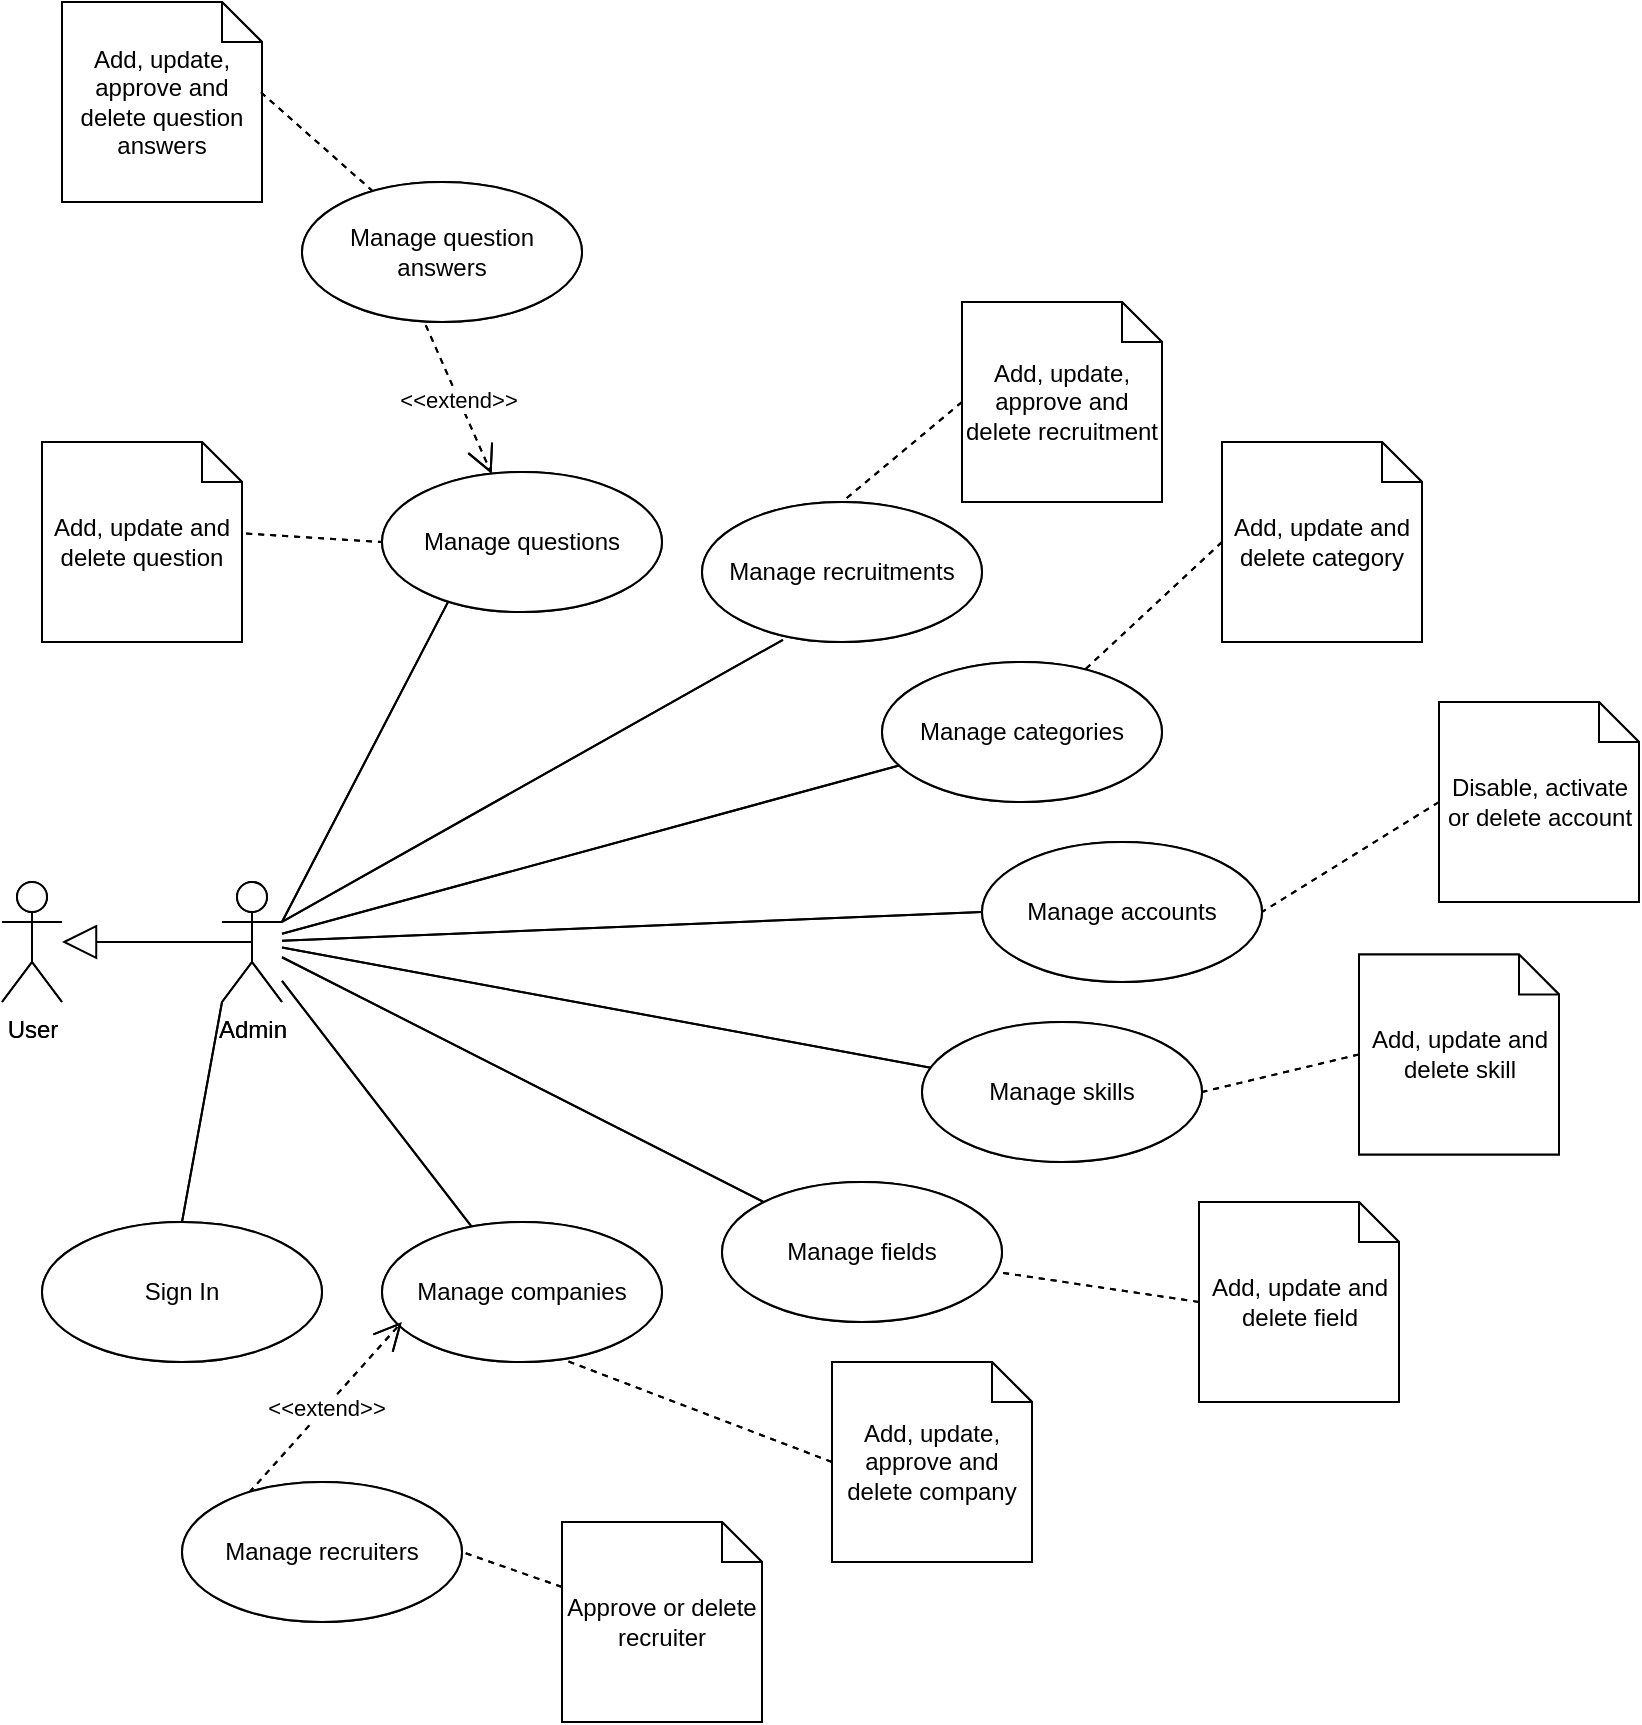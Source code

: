 <mxfile version="20.5.1" type="device"><diagram id="QziAdt5WVrb_t3RYJam0" name="Page-1"><mxGraphModel dx="1218" dy="1865" grid="0" gridSize="10" guides="1" tooltips="1" connect="1" arrows="1" fold="1" page="1" pageScale="1" pageWidth="850" pageHeight="1100" math="0" shadow="0"><root><mxCell id="0"/><mxCell id="1" parent="0"/><mxCell id="3h5Fq2G_cyofidB1cayr-1" value="Admin" style="shape=umlActor;verticalLabelPosition=bottom;verticalAlign=top;html=1;outlineConnect=0;" parent="1" vertex="1"><mxGeometry x="120" y="230" width="30" height="60" as="geometry"/></mxCell><mxCell id="3h5Fq2G_cyofidB1cayr-2" value="Manage questions" style="ellipse;whiteSpace=wrap;html=1;" parent="1" vertex="1"><mxGeometry x="200" y="25" width="140" height="70" as="geometry"/></mxCell><mxCell id="3h5Fq2G_cyofidB1cayr-3" value="Manage recruitments" style="ellipse;whiteSpace=wrap;html=1;" parent="1" vertex="1"><mxGeometry x="360" y="40" width="140" height="70" as="geometry"/></mxCell><mxCell id="3h5Fq2G_cyofidB1cayr-4" value="Manage categories" style="ellipse;whiteSpace=wrap;html=1;" parent="1" vertex="1"><mxGeometry x="450" y="120" width="140" height="70" as="geometry"/></mxCell><mxCell id="3h5Fq2G_cyofidB1cayr-5" value="Manage accounts" style="ellipse;whiteSpace=wrap;html=1;" parent="1" vertex="1"><mxGeometry x="500" y="210" width="140" height="70" as="geometry"/></mxCell><mxCell id="3h5Fq2G_cyofidB1cayr-6" value="Manage skills" style="ellipse;whiteSpace=wrap;html=1;" parent="1" vertex="1"><mxGeometry x="470" y="300" width="140" height="70" as="geometry"/></mxCell><mxCell id="3h5Fq2G_cyofidB1cayr-7" value="Manage fields" style="ellipse;whiteSpace=wrap;html=1;" parent="1" vertex="1"><mxGeometry x="370" y="380" width="140" height="70" as="geometry"/></mxCell><mxCell id="3h5Fq2G_cyofidB1cayr-8" value="Manage companies" style="ellipse;whiteSpace=wrap;html=1;" parent="1" vertex="1"><mxGeometry x="200" y="400" width="140" height="70" as="geometry"/></mxCell><mxCell id="3h5Fq2G_cyofidB1cayr-10" value="" style="endArrow=none;html=1;rounded=0;entryX=0.235;entryY=0.931;entryDx=0;entryDy=0;entryPerimeter=0;exitX=1;exitY=0.333;exitDx=0;exitDy=0;exitPerimeter=0;" parent="1" source="3h5Fq2G_cyofidB1cayr-1" target="3h5Fq2G_cyofidB1cayr-2" edge="1"><mxGeometry width="50" height="50" relative="1" as="geometry"><mxPoint x="230" y="220" as="sourcePoint"/><mxPoint x="280" y="170" as="targetPoint"/></mxGeometry></mxCell><mxCell id="3h5Fq2G_cyofidB1cayr-11" value="" style="endArrow=none;html=1;rounded=0;entryX=0.289;entryY=0.984;entryDx=0;entryDy=0;entryPerimeter=0;exitX=1;exitY=0.333;exitDx=0;exitDy=0;exitPerimeter=0;" parent="1" source="3h5Fq2G_cyofidB1cayr-1" target="3h5Fq2G_cyofidB1cayr-3" edge="1"><mxGeometry width="50" height="50" relative="1" as="geometry"><mxPoint x="160" y="250" as="sourcePoint"/><mxPoint x="242.9" y="95.17" as="targetPoint"/></mxGeometry></mxCell><mxCell id="3h5Fq2G_cyofidB1cayr-12" value="" style="endArrow=none;html=1;rounded=0;" parent="1" source="3h5Fq2G_cyofidB1cayr-1" target="3h5Fq2G_cyofidB1cayr-4" edge="1"><mxGeometry width="50" height="50" relative="1" as="geometry"><mxPoint x="170" y="260" as="sourcePoint"/><mxPoint x="410.46" y="118.88" as="targetPoint"/></mxGeometry></mxCell><mxCell id="3h5Fq2G_cyofidB1cayr-13" value="" style="endArrow=none;html=1;rounded=0;entryX=0;entryY=0.5;entryDx=0;entryDy=0;" parent="1" source="3h5Fq2G_cyofidB1cayr-1" target="3h5Fq2G_cyofidB1cayr-5" edge="1"><mxGeometry width="50" height="50" relative="1" as="geometry"><mxPoint x="170" y="260" as="sourcePoint"/><mxPoint x="470.444" y="183.392" as="targetPoint"/></mxGeometry></mxCell><mxCell id="3h5Fq2G_cyofidB1cayr-14" value="" style="endArrow=none;html=1;rounded=0;" parent="1" source="3h5Fq2G_cyofidB1cayr-1" target="3h5Fq2G_cyofidB1cayr-6" edge="1"><mxGeometry width="50" height="50" relative="1" as="geometry"><mxPoint x="170" y="270" as="sourcePoint"/><mxPoint x="510" y="255" as="targetPoint"/></mxGeometry></mxCell><mxCell id="3h5Fq2G_cyofidB1cayr-15" value="" style="endArrow=none;html=1;rounded=0;" parent="1" source="3h5Fq2G_cyofidB1cayr-1" target="3h5Fq2G_cyofidB1cayr-7" edge="1"><mxGeometry width="50" height="50" relative="1" as="geometry"><mxPoint x="170" y="280" as="sourcePoint"/><mxPoint x="483.399" y="334.226" as="targetPoint"/></mxGeometry></mxCell><mxCell id="3h5Fq2G_cyofidB1cayr-16" value="" style="endArrow=none;html=1;rounded=0;" parent="1" source="3h5Fq2G_cyofidB1cayr-1" target="3h5Fq2G_cyofidB1cayr-8" edge="1"><mxGeometry width="50" height="50" relative="1" as="geometry"><mxPoint x="170" y="290" as="sourcePoint"/><mxPoint x="402.606" y="399.242" as="targetPoint"/></mxGeometry></mxCell><mxCell id="3h5Fq2G_cyofidB1cayr-17" value="Sign In" style="ellipse;whiteSpace=wrap;html=1;" parent="1" vertex="1"><mxGeometry x="30" y="400" width="140" height="70" as="geometry"/></mxCell><mxCell id="3h5Fq2G_cyofidB1cayr-18" value="" style="endArrow=none;html=1;rounded=0;entryX=0;entryY=1;entryDx=0;entryDy=0;entryPerimeter=0;exitX=0.5;exitY=0;exitDx=0;exitDy=0;" parent="1" source="3h5Fq2G_cyofidB1cayr-17" target="3h5Fq2G_cyofidB1cayr-1" edge="1"><mxGeometry width="50" height="50" relative="1" as="geometry"><mxPoint x="180" y="380" as="sourcePoint"/><mxPoint x="230" y="330" as="targetPoint"/></mxGeometry></mxCell><mxCell id="3h5Fq2G_cyofidB1cayr-19" value="&amp;lt;&amp;lt;extend&amp;gt;&amp;gt;" style="endArrow=open;endSize=12;dashed=1;html=1;rounded=0;entryX=0.071;entryY=0.714;entryDx=0;entryDy=0;entryPerimeter=0;exitX=0.24;exitY=0.075;exitDx=0;exitDy=0;exitPerimeter=0;" parent="1" source="3h5Fq2G_cyofidB1cayr-21" target="3h5Fq2G_cyofidB1cayr-8" edge="1"><mxGeometry width="160" relative="1" as="geometry"><mxPoint x="290" y="370" as="sourcePoint"/><mxPoint x="450" y="370" as="targetPoint"/></mxGeometry></mxCell><mxCell id="3h5Fq2G_cyofidB1cayr-21" value="Manage recruiters" style="ellipse;whiteSpace=wrap;html=1;" parent="1" vertex="1"><mxGeometry x="100" y="530" width="140" height="70" as="geometry"/></mxCell><mxCell id="3h5Fq2G_cyofidB1cayr-25" value="Add, update and delete question" style="shape=note;size=20;whiteSpace=wrap;html=1;" parent="1" vertex="1"><mxGeometry x="30" y="10" width="100" height="100" as="geometry"/></mxCell><mxCell id="3h5Fq2G_cyofidB1cayr-26" value="" style="endArrow=none;dashed=1;html=1;rounded=0;entryX=0;entryY=0.5;entryDx=0;entryDy=0;exitX=1.021;exitY=0.458;exitDx=0;exitDy=0;exitPerimeter=0;" parent="1" source="3h5Fq2G_cyofidB1cayr-25" target="3h5Fq2G_cyofidB1cayr-2" edge="1"><mxGeometry width="50" height="50" relative="1" as="geometry"><mxPoint x="300" y="240" as="sourcePoint"/><mxPoint x="350" y="190" as="targetPoint"/></mxGeometry></mxCell><mxCell id="3h5Fq2G_cyofidB1cayr-27" value="Add, update, approve and delete recruitment" style="shape=note;size=20;whiteSpace=wrap;html=1;" parent="1" vertex="1"><mxGeometry x="490" y="-60" width="100" height="100" as="geometry"/></mxCell><mxCell id="3h5Fq2G_cyofidB1cayr-28" value="" style="endArrow=none;dashed=1;html=1;rounded=0;entryX=0.5;entryY=0;entryDx=0;entryDy=0;exitX=0;exitY=0.5;exitDx=0;exitDy=0;exitPerimeter=0;" parent="1" source="3h5Fq2G_cyofidB1cayr-27" target="3h5Fq2G_cyofidB1cayr-3" edge="1"><mxGeometry width="50" height="50" relative="1" as="geometry"><mxPoint x="142.1" y="65.8" as="sourcePoint"/><mxPoint x="210" y="70" as="targetPoint"/></mxGeometry></mxCell><mxCell id="3h5Fq2G_cyofidB1cayr-29" value="Add, update and delete category" style="shape=note;size=20;whiteSpace=wrap;html=1;" parent="1" vertex="1"><mxGeometry x="620" y="10" width="100" height="100" as="geometry"/></mxCell><mxCell id="3h5Fq2G_cyofidB1cayr-30" value="" style="endArrow=none;dashed=1;html=1;rounded=0;entryX=0.725;entryY=0.054;entryDx=0;entryDy=0;exitX=0;exitY=0.5;exitDx=0;exitDy=0;exitPerimeter=0;entryPerimeter=0;" parent="1" source="3h5Fq2G_cyofidB1cayr-29" target="3h5Fq2G_cyofidB1cayr-4" edge="1"><mxGeometry width="50" height="50" relative="1" as="geometry"><mxPoint x="272.1" y="120.8" as="sourcePoint"/><mxPoint x="560" y="95" as="targetPoint"/></mxGeometry></mxCell><mxCell id="3h5Fq2G_cyofidB1cayr-31" value="Disable, activate or delete account" style="shape=note;size=20;whiteSpace=wrap;html=1;" parent="1" vertex="1"><mxGeometry x="728.5" y="140" width="100" height="100" as="geometry"/></mxCell><mxCell id="3h5Fq2G_cyofidB1cayr-32" value="" style="endArrow=none;dashed=1;html=1;rounded=0;entryX=1;entryY=0.5;entryDx=0;entryDy=0;exitX=0;exitY=0.5;exitDx=0;exitDy=0;exitPerimeter=0;" parent="1" source="3h5Fq2G_cyofidB1cayr-31" target="3h5Fq2G_cyofidB1cayr-5" edge="1"><mxGeometry width="50" height="50" relative="1" as="geometry"><mxPoint x="380.6" y="250.8" as="sourcePoint"/><mxPoint x="660" y="253.78" as="targetPoint"/></mxGeometry></mxCell><mxCell id="3h5Fq2G_cyofidB1cayr-33" value="Add, update and delete skill" style="shape=note;size=20;whiteSpace=wrap;html=1;" parent="1" vertex="1"><mxGeometry x="688.5" y="266.22" width="100" height="100" as="geometry"/></mxCell><mxCell id="3h5Fq2G_cyofidB1cayr-34" value="" style="endArrow=none;dashed=1;html=1;rounded=0;entryX=1;entryY=0.5;entryDx=0;entryDy=0;exitX=0;exitY=0.5;exitDx=0;exitDy=0;exitPerimeter=0;" parent="1" source="3h5Fq2G_cyofidB1cayr-33" target="3h5Fq2G_cyofidB1cayr-6" edge="1"><mxGeometry width="50" height="50" relative="1" as="geometry"><mxPoint x="340.6" y="377.02" as="sourcePoint"/><mxPoint x="620" y="380" as="targetPoint"/></mxGeometry></mxCell><mxCell id="3h5Fq2G_cyofidB1cayr-35" value="Add, update and delete field" style="shape=note;size=20;whiteSpace=wrap;html=1;" parent="1" vertex="1"><mxGeometry x="608.5" y="390" width="100" height="100" as="geometry"/></mxCell><mxCell id="3h5Fq2G_cyofidB1cayr-36" value="" style="endArrow=none;dashed=1;html=1;rounded=0;exitX=0;exitY=0.5;exitDx=0;exitDy=0;exitPerimeter=0;" parent="1" source="3h5Fq2G_cyofidB1cayr-35" target="3h5Fq2G_cyofidB1cayr-7" edge="1"><mxGeometry width="50" height="50" relative="1" as="geometry"><mxPoint x="260.6" y="500.8" as="sourcePoint"/><mxPoint x="540" y="503.78" as="targetPoint"/></mxGeometry></mxCell><mxCell id="3h5Fq2G_cyofidB1cayr-37" value="Add, update, approve and delete company" style="shape=note;size=20;whiteSpace=wrap;html=1;" parent="1" vertex="1"><mxGeometry x="425" y="470" width="100" height="100" as="geometry"/></mxCell><mxCell id="3h5Fq2G_cyofidB1cayr-38" value="" style="endArrow=none;dashed=1;html=1;rounded=0;exitX=0;exitY=0.5;exitDx=0;exitDy=0;exitPerimeter=0;entryX=0.659;entryY=0.991;entryDx=0;entryDy=0;entryPerimeter=0;" parent="1" source="3h5Fq2G_cyofidB1cayr-37" target="3h5Fq2G_cyofidB1cayr-8" edge="1"><mxGeometry width="50" height="50" relative="1" as="geometry"><mxPoint x="30.6" y="590.8" as="sourcePoint"/><mxPoint x="310" y="560" as="targetPoint"/></mxGeometry></mxCell><mxCell id="3h5Fq2G_cyofidB1cayr-39" value="Manage question answers" style="ellipse;whiteSpace=wrap;html=1;" parent="1" vertex="1"><mxGeometry x="160" y="-120" width="140" height="70" as="geometry"/></mxCell><mxCell id="3h5Fq2G_cyofidB1cayr-40" value="&amp;lt;&amp;lt;extend&amp;gt;&amp;gt;" style="endArrow=open;endSize=12;dashed=1;html=1;rounded=0;exitX=0.442;exitY=1.023;exitDx=0;exitDy=0;exitPerimeter=0;" parent="1" source="3h5Fq2G_cyofidB1cayr-39" target="3h5Fq2G_cyofidB1cayr-2" edge="1"><mxGeometry width="160" relative="1" as="geometry"><mxPoint x="160" y="130" as="sourcePoint"/><mxPoint x="520" y="250" as="targetPoint"/></mxGeometry></mxCell><mxCell id="mS2UamsCeixK_z0ehStC-1" value="Approve or delete recruiter" style="shape=note;size=20;whiteSpace=wrap;html=1;" parent="1" vertex="1"><mxGeometry x="290" y="550" width="100" height="100" as="geometry"/></mxCell><mxCell id="mS2UamsCeixK_z0ehStC-2" value="" style="endArrow=none;dashed=1;html=1;rounded=0;entryX=1;entryY=0.5;entryDx=0;entryDy=0;" parent="1" source="mS2UamsCeixK_z0ehStC-1" target="3h5Fq2G_cyofidB1cayr-21" edge="1"><mxGeometry width="50" height="50" relative="1" as="geometry"><mxPoint x="382.74" y="545.32" as="sourcePoint"/><mxPoint x="250" y="494.69" as="targetPoint"/></mxGeometry></mxCell><mxCell id="mS2UamsCeixK_z0ehStC-3" value="Add, update, approve and delete question answers" style="shape=note;size=20;whiteSpace=wrap;html=1;" parent="1" vertex="1"><mxGeometry x="40" y="-210" width="100" height="100" as="geometry"/></mxCell><mxCell id="mS2UamsCeixK_z0ehStC-4" value="" style="endArrow=none;dashed=1;html=1;rounded=0;exitX=0.994;exitY=0.451;exitDx=0;exitDy=0;exitPerimeter=0;" parent="1" source="mS2UamsCeixK_z0ehStC-3" target="3h5Fq2G_cyofidB1cayr-39" edge="1"><mxGeometry width="50" height="50" relative="1" as="geometry"><mxPoint x="172.1" y="-180.0" as="sourcePoint"/><mxPoint x="240" y="-175.8" as="targetPoint"/></mxGeometry></mxCell><mxCell id="2" style="edgeStyle=orthogonalEdgeStyle;rounded=0;orthogonalLoop=1;jettySize=auto;html=1;endArrow=block;endFill=0;endSize=15;exitX=0.5;exitY=0.5;exitDx=0;exitDy=0;exitPerimeter=0;" parent="1" source="3h5Fq2G_cyofidB1cayr-1" target="3" edge="1"><mxGeometry relative="1" as="geometry"><mxPoint x="25" y="190" as="sourcePoint"/></mxGeometry></mxCell><mxCell id="3" value="User" style="shape=umlActor;verticalLabelPosition=bottom;verticalAlign=top;html=1;" parent="1" vertex="1"><mxGeometry x="10" y="230" width="30" height="60" as="geometry"/></mxCell><mxCell id="ea8cbfTlM619tTb64vap-3" value="Admin" style="shape=umlActor;verticalLabelPosition=bottom;verticalAlign=top;html=1;outlineConnect=0;" vertex="1" parent="1"><mxGeometry x="120" y="230" width="30" height="60" as="geometry"/></mxCell><mxCell id="ea8cbfTlM619tTb64vap-4" value="Manage questions" style="ellipse;whiteSpace=wrap;html=1;" vertex="1" parent="1"><mxGeometry x="200" y="25" width="140" height="70" as="geometry"/></mxCell><mxCell id="ea8cbfTlM619tTb64vap-5" value="Manage recruitments" style="ellipse;whiteSpace=wrap;html=1;" vertex="1" parent="1"><mxGeometry x="360" y="40" width="140" height="70" as="geometry"/></mxCell><mxCell id="ea8cbfTlM619tTb64vap-6" value="Manage categories" style="ellipse;whiteSpace=wrap;html=1;" vertex="1" parent="1"><mxGeometry x="450" y="120" width="140" height="70" as="geometry"/></mxCell><mxCell id="ea8cbfTlM619tTb64vap-7" value="Manage accounts" style="ellipse;whiteSpace=wrap;html=1;" vertex="1" parent="1"><mxGeometry x="500" y="210" width="140" height="70" as="geometry"/></mxCell><mxCell id="ea8cbfTlM619tTb64vap-8" value="Manage skills" style="ellipse;whiteSpace=wrap;html=1;" vertex="1" parent="1"><mxGeometry x="470" y="300" width="140" height="70" as="geometry"/></mxCell><mxCell id="ea8cbfTlM619tTb64vap-9" value="Manage fields" style="ellipse;whiteSpace=wrap;html=1;" vertex="1" parent="1"><mxGeometry x="370" y="380" width="140" height="70" as="geometry"/></mxCell><mxCell id="ea8cbfTlM619tTb64vap-10" value="Manage companies" style="ellipse;whiteSpace=wrap;html=1;" vertex="1" parent="1"><mxGeometry x="200" y="400" width="140" height="70" as="geometry"/></mxCell><mxCell id="ea8cbfTlM619tTb64vap-11" value="" style="endArrow=none;html=1;rounded=0;entryX=0.235;entryY=0.931;entryDx=0;entryDy=0;entryPerimeter=0;exitX=1;exitY=0.333;exitDx=0;exitDy=0;exitPerimeter=0;" edge="1" parent="1" source="ea8cbfTlM619tTb64vap-3" target="ea8cbfTlM619tTb64vap-4"><mxGeometry width="50" height="50" relative="1" as="geometry"><mxPoint x="230" y="220" as="sourcePoint"/><mxPoint x="280" y="170" as="targetPoint"/></mxGeometry></mxCell><mxCell id="ea8cbfTlM619tTb64vap-12" value="" style="endArrow=none;html=1;rounded=0;entryX=0.289;entryY=0.984;entryDx=0;entryDy=0;entryPerimeter=0;exitX=1;exitY=0.333;exitDx=0;exitDy=0;exitPerimeter=0;" edge="1" parent="1" source="ea8cbfTlM619tTb64vap-3" target="ea8cbfTlM619tTb64vap-5"><mxGeometry width="50" height="50" relative="1" as="geometry"><mxPoint x="160" y="250" as="sourcePoint"/><mxPoint x="242.9" y="95.17" as="targetPoint"/></mxGeometry></mxCell><mxCell id="ea8cbfTlM619tTb64vap-13" value="" style="endArrow=none;html=1;rounded=0;" edge="1" parent="1" source="ea8cbfTlM619tTb64vap-3" target="ea8cbfTlM619tTb64vap-6"><mxGeometry width="50" height="50" relative="1" as="geometry"><mxPoint x="170" y="260" as="sourcePoint"/><mxPoint x="410.46" y="118.88" as="targetPoint"/></mxGeometry></mxCell><mxCell id="ea8cbfTlM619tTb64vap-14" value="" style="endArrow=none;html=1;rounded=0;entryX=0;entryY=0.5;entryDx=0;entryDy=0;" edge="1" parent="1" source="ea8cbfTlM619tTb64vap-3" target="ea8cbfTlM619tTb64vap-7"><mxGeometry width="50" height="50" relative="1" as="geometry"><mxPoint x="170" y="260" as="sourcePoint"/><mxPoint x="470.444" y="183.392" as="targetPoint"/></mxGeometry></mxCell><mxCell id="ea8cbfTlM619tTb64vap-15" value="" style="endArrow=none;html=1;rounded=0;" edge="1" parent="1" source="ea8cbfTlM619tTb64vap-3" target="ea8cbfTlM619tTb64vap-8"><mxGeometry width="50" height="50" relative="1" as="geometry"><mxPoint x="170" y="270" as="sourcePoint"/><mxPoint x="510" y="255" as="targetPoint"/></mxGeometry></mxCell><mxCell id="ea8cbfTlM619tTb64vap-16" value="" style="endArrow=none;html=1;rounded=0;" edge="1" parent="1" source="ea8cbfTlM619tTb64vap-3" target="ea8cbfTlM619tTb64vap-9"><mxGeometry width="50" height="50" relative="1" as="geometry"><mxPoint x="170" y="280" as="sourcePoint"/><mxPoint x="483.399" y="334.226" as="targetPoint"/></mxGeometry></mxCell><mxCell id="ea8cbfTlM619tTb64vap-17" value="" style="endArrow=none;html=1;rounded=0;" edge="1" parent="1" source="ea8cbfTlM619tTb64vap-3" target="ea8cbfTlM619tTb64vap-10"><mxGeometry width="50" height="50" relative="1" as="geometry"><mxPoint x="170" y="290" as="sourcePoint"/><mxPoint x="402.606" y="399.242" as="targetPoint"/></mxGeometry></mxCell><mxCell id="ea8cbfTlM619tTb64vap-18" value="Sign In" style="ellipse;whiteSpace=wrap;html=1;" vertex="1" parent="1"><mxGeometry x="30" y="400" width="140" height="70" as="geometry"/></mxCell><mxCell id="ea8cbfTlM619tTb64vap-19" value="" style="endArrow=none;html=1;rounded=0;entryX=0;entryY=1;entryDx=0;entryDy=0;entryPerimeter=0;exitX=0.5;exitY=0;exitDx=0;exitDy=0;" edge="1" parent="1" source="ea8cbfTlM619tTb64vap-18" target="ea8cbfTlM619tTb64vap-3"><mxGeometry width="50" height="50" relative="1" as="geometry"><mxPoint x="180" y="380" as="sourcePoint"/><mxPoint x="230" y="330" as="targetPoint"/></mxGeometry></mxCell><mxCell id="ea8cbfTlM619tTb64vap-20" value="&amp;lt;&amp;lt;extend&amp;gt;&amp;gt;" style="endArrow=open;endSize=12;dashed=1;html=1;rounded=0;entryX=0.071;entryY=0.714;entryDx=0;entryDy=0;entryPerimeter=0;exitX=0.24;exitY=0.075;exitDx=0;exitDy=0;exitPerimeter=0;" edge="1" parent="1" source="ea8cbfTlM619tTb64vap-21" target="ea8cbfTlM619tTb64vap-10"><mxGeometry width="160" relative="1" as="geometry"><mxPoint x="290" y="370" as="sourcePoint"/><mxPoint x="450" y="370" as="targetPoint"/></mxGeometry></mxCell><mxCell id="ea8cbfTlM619tTb64vap-21" value="Manage recruiters" style="ellipse;whiteSpace=wrap;html=1;" vertex="1" parent="1"><mxGeometry x="100" y="530" width="140" height="70" as="geometry"/></mxCell><mxCell id="ea8cbfTlM619tTb64vap-22" value="Add, update and delete question" style="shape=note;size=20;whiteSpace=wrap;html=1;" vertex="1" parent="1"><mxGeometry x="30" y="10" width="100" height="100" as="geometry"/></mxCell><mxCell id="ea8cbfTlM619tTb64vap-23" value="" style="endArrow=none;dashed=1;html=1;rounded=0;entryX=0;entryY=0.5;entryDx=0;entryDy=0;exitX=1.021;exitY=0.458;exitDx=0;exitDy=0;exitPerimeter=0;" edge="1" parent="1" source="ea8cbfTlM619tTb64vap-22" target="ea8cbfTlM619tTb64vap-4"><mxGeometry width="50" height="50" relative="1" as="geometry"><mxPoint x="300" y="240" as="sourcePoint"/><mxPoint x="350" y="190" as="targetPoint"/></mxGeometry></mxCell><mxCell id="ea8cbfTlM619tTb64vap-24" value="Add, update, approve and delete recruitment" style="shape=note;size=20;whiteSpace=wrap;html=1;" vertex="1" parent="1"><mxGeometry x="490" y="-60" width="100" height="100" as="geometry"/></mxCell><mxCell id="ea8cbfTlM619tTb64vap-25" value="" style="endArrow=none;dashed=1;html=1;rounded=0;entryX=0.5;entryY=0;entryDx=0;entryDy=0;exitX=0;exitY=0.5;exitDx=0;exitDy=0;exitPerimeter=0;" edge="1" parent="1" source="ea8cbfTlM619tTb64vap-24" target="ea8cbfTlM619tTb64vap-5"><mxGeometry width="50" height="50" relative="1" as="geometry"><mxPoint x="142.1" y="65.8" as="sourcePoint"/><mxPoint x="210" y="70" as="targetPoint"/></mxGeometry></mxCell><mxCell id="ea8cbfTlM619tTb64vap-26" value="Add, update and delete category" style="shape=note;size=20;whiteSpace=wrap;html=1;" vertex="1" parent="1"><mxGeometry x="620" y="10" width="100" height="100" as="geometry"/></mxCell><mxCell id="ea8cbfTlM619tTb64vap-27" value="" style="endArrow=none;dashed=1;html=1;rounded=0;entryX=0.725;entryY=0.054;entryDx=0;entryDy=0;exitX=0;exitY=0.5;exitDx=0;exitDy=0;exitPerimeter=0;entryPerimeter=0;" edge="1" parent="1" source="ea8cbfTlM619tTb64vap-26" target="ea8cbfTlM619tTb64vap-6"><mxGeometry width="50" height="50" relative="1" as="geometry"><mxPoint x="272.1" y="120.8" as="sourcePoint"/><mxPoint x="560" y="95" as="targetPoint"/></mxGeometry></mxCell><mxCell id="ea8cbfTlM619tTb64vap-28" value="Disable, activate or delete account" style="shape=note;size=20;whiteSpace=wrap;html=1;" vertex="1" parent="1"><mxGeometry x="728.5" y="140" width="100" height="100" as="geometry"/></mxCell><mxCell id="ea8cbfTlM619tTb64vap-29" value="" style="endArrow=none;dashed=1;html=1;rounded=0;entryX=1;entryY=0.5;entryDx=0;entryDy=0;exitX=0;exitY=0.5;exitDx=0;exitDy=0;exitPerimeter=0;" edge="1" parent="1" source="ea8cbfTlM619tTb64vap-28" target="ea8cbfTlM619tTb64vap-7"><mxGeometry width="50" height="50" relative="1" as="geometry"><mxPoint x="380.6" y="250.8" as="sourcePoint"/><mxPoint x="660" y="253.78" as="targetPoint"/></mxGeometry></mxCell><mxCell id="ea8cbfTlM619tTb64vap-30" value="Add, update and delete skill" style="shape=note;size=20;whiteSpace=wrap;html=1;" vertex="1" parent="1"><mxGeometry x="688.5" y="266.22" width="100" height="100" as="geometry"/></mxCell><mxCell id="ea8cbfTlM619tTb64vap-31" value="" style="endArrow=none;dashed=1;html=1;rounded=0;entryX=1;entryY=0.5;entryDx=0;entryDy=0;exitX=0;exitY=0.5;exitDx=0;exitDy=0;exitPerimeter=0;" edge="1" parent="1" source="ea8cbfTlM619tTb64vap-30" target="ea8cbfTlM619tTb64vap-8"><mxGeometry width="50" height="50" relative="1" as="geometry"><mxPoint x="340.6" y="377.02" as="sourcePoint"/><mxPoint x="620" y="380" as="targetPoint"/></mxGeometry></mxCell><mxCell id="ea8cbfTlM619tTb64vap-32" value="Add, update and delete field" style="shape=note;size=20;whiteSpace=wrap;html=1;" vertex="1" parent="1"><mxGeometry x="608.5" y="390" width="100" height="100" as="geometry"/></mxCell><mxCell id="ea8cbfTlM619tTb64vap-33" value="" style="endArrow=none;dashed=1;html=1;rounded=0;exitX=0;exitY=0.5;exitDx=0;exitDy=0;exitPerimeter=0;" edge="1" parent="1" source="ea8cbfTlM619tTb64vap-32" target="ea8cbfTlM619tTb64vap-9"><mxGeometry width="50" height="50" relative="1" as="geometry"><mxPoint x="260.6" y="500.8" as="sourcePoint"/><mxPoint x="540" y="503.78" as="targetPoint"/></mxGeometry></mxCell><mxCell id="ea8cbfTlM619tTb64vap-34" value="Add, update, approve and delete company" style="shape=note;size=20;whiteSpace=wrap;html=1;" vertex="1" parent="1"><mxGeometry x="425" y="470" width="100" height="100" as="geometry"/></mxCell><mxCell id="ea8cbfTlM619tTb64vap-35" value="" style="endArrow=none;dashed=1;html=1;rounded=0;exitX=0;exitY=0.5;exitDx=0;exitDy=0;exitPerimeter=0;entryX=0.659;entryY=0.991;entryDx=0;entryDy=0;entryPerimeter=0;" edge="1" parent="1" source="ea8cbfTlM619tTb64vap-34" target="ea8cbfTlM619tTb64vap-10"><mxGeometry width="50" height="50" relative="1" as="geometry"><mxPoint x="30.6" y="590.8" as="sourcePoint"/><mxPoint x="310" y="560" as="targetPoint"/></mxGeometry></mxCell><mxCell id="ea8cbfTlM619tTb64vap-36" value="Manage question answers" style="ellipse;whiteSpace=wrap;html=1;" vertex="1" parent="1"><mxGeometry x="160" y="-120" width="140" height="70" as="geometry"/></mxCell><mxCell id="ea8cbfTlM619tTb64vap-37" value="&amp;lt;&amp;lt;extend&amp;gt;&amp;gt;" style="endArrow=open;endSize=12;dashed=1;html=1;rounded=0;exitX=0.442;exitY=1.023;exitDx=0;exitDy=0;exitPerimeter=0;" edge="1" parent="1" source="ea8cbfTlM619tTb64vap-36" target="ea8cbfTlM619tTb64vap-4"><mxGeometry width="160" relative="1" as="geometry"><mxPoint x="160" y="130" as="sourcePoint"/><mxPoint x="520" y="250" as="targetPoint"/></mxGeometry></mxCell><mxCell id="ea8cbfTlM619tTb64vap-38" value="Approve or delete recruiter" style="shape=note;size=20;whiteSpace=wrap;html=1;" vertex="1" parent="1"><mxGeometry x="290" y="550" width="100" height="100" as="geometry"/></mxCell><mxCell id="ea8cbfTlM619tTb64vap-39" value="" style="endArrow=none;dashed=1;html=1;rounded=0;entryX=1;entryY=0.5;entryDx=0;entryDy=0;" edge="1" parent="1" source="ea8cbfTlM619tTb64vap-38" target="ea8cbfTlM619tTb64vap-21"><mxGeometry width="50" height="50" relative="1" as="geometry"><mxPoint x="382.74" y="545.32" as="sourcePoint"/><mxPoint x="250" y="494.69" as="targetPoint"/></mxGeometry></mxCell><mxCell id="ea8cbfTlM619tTb64vap-40" value="Add, update, approve and delete question answers" style="shape=note;size=20;whiteSpace=wrap;html=1;" vertex="1" parent="1"><mxGeometry x="40" y="-210" width="100" height="100" as="geometry"/></mxCell><mxCell id="ea8cbfTlM619tTb64vap-41" value="" style="endArrow=none;dashed=1;html=1;rounded=0;exitX=0.994;exitY=0.451;exitDx=0;exitDy=0;exitPerimeter=0;" edge="1" parent="1" source="ea8cbfTlM619tTb64vap-40" target="ea8cbfTlM619tTb64vap-36"><mxGeometry width="50" height="50" relative="1" as="geometry"><mxPoint x="172.1" y="-180.0" as="sourcePoint"/><mxPoint x="240" y="-175.8" as="targetPoint"/></mxGeometry></mxCell><mxCell id="ea8cbfTlM619tTb64vap-42" value="User" style="shape=umlActor;verticalLabelPosition=bottom;verticalAlign=top;html=1;" vertex="1" parent="1"><mxGeometry x="10" y="230" width="30" height="60" as="geometry"/></mxCell></root></mxGraphModel></diagram></mxfile>